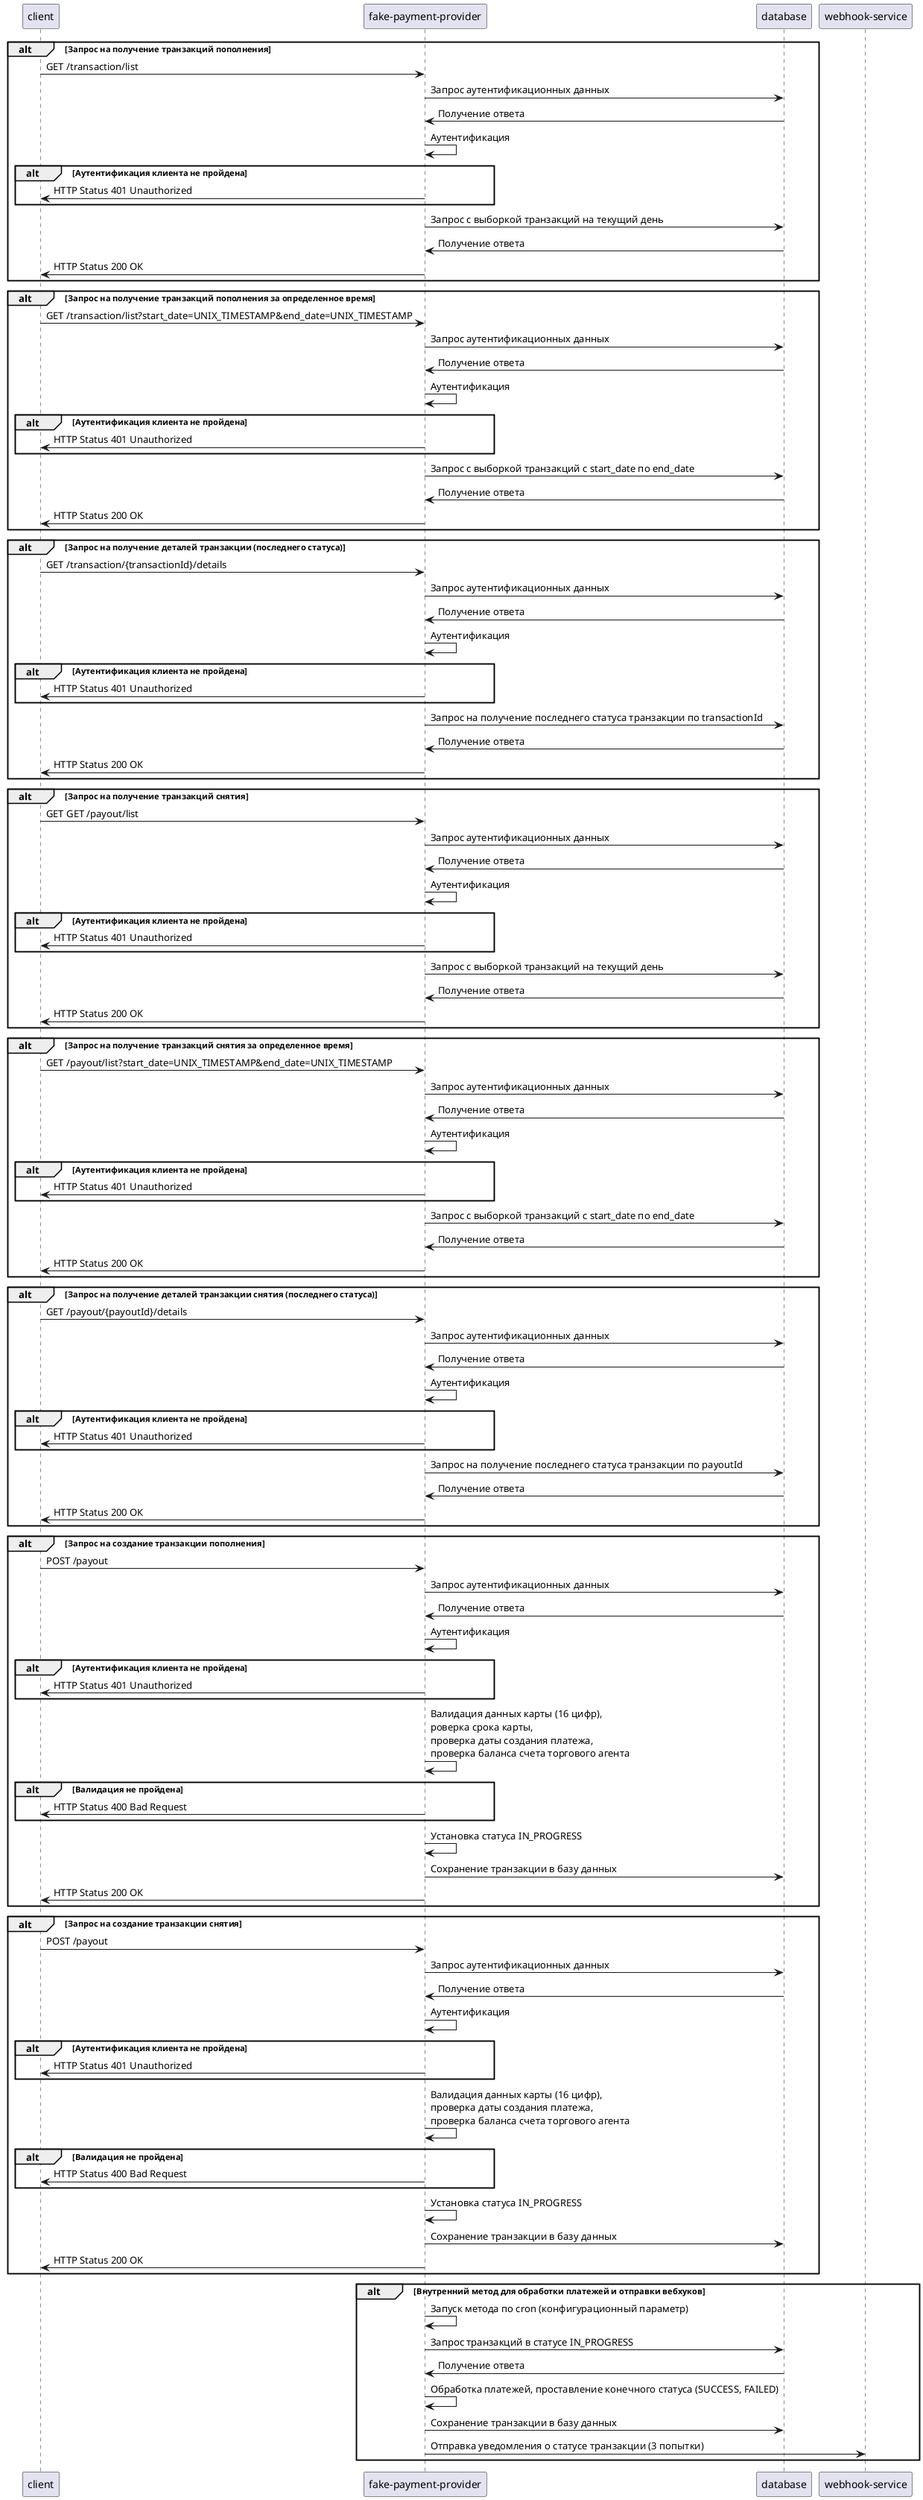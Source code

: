 @startuml
participant client as client
participant "fake-payment-provider" as mcs
participant database as db
participant "webhook-service" as whook

alt Запрос на получение транзакций пополнения
client -> mcs: GET /transaction/list

mcs -> db: Запрос аутентификационных данных
db-> mcs: Получение ответа
mcs -> mcs: Аутентификация
alt Аутентификация клиента не пройдена
mcs -> client: HTTP Status 401 Unauthorized
end group

mcs  -> db: Запрос с выборкой транзакций на текущий день
db-> mcs: Получение ответа
mcs -> client: HTTP Status 200 ОК
end group

alt Запрос на получение транзакций пополнения за определенное время
client -> mcs: GET /transaction/list?start_date=UNIX_TIMESTAMP&end_date=UNIX_TIMESTAMP

mcs -> db: Запрос аутентификационных данных
db-> mcs: Получение ответа
mcs -> mcs: Аутентификация
alt Аутентификация клиента не пройдена
mcs -> client: HTTP Status 401 Unauthorized
end group

mcs  -> db: Запрос с выборкой транзакций с start_date по end_date
db -> mcs: Получение ответа
mcs -> client: HTTP Status 200 ОК
end group

alt Запрос на получение деталей транзакции (последнего статуса)
client -> mcs: GET /transaction/{transactionId}/details

mcs -> db: Запрос аутентификационных данных
db-> mcs: Получение ответа
mcs -> mcs: Аутентификация
alt Аутентификация клиента не пройдена
mcs -> client: HTTP Status 401 Unauthorized
end group

mcs -> db: Запрос на получение последнего статуса транзакции по transactionId
db -> mcs: Получение ответа
mcs -> client: HTTP Status 200 ОК
end group

alt Запрос на получение транзакций снятия
client -> mcs: GET GET /payout/list

mcs -> db: Запрос аутентификационных данных
db-> mcs: Получение ответа
mcs -> mcs: Аутентификация
alt Аутентификация клиента не пройдена
mcs -> client: HTTP Status 401 Unauthorized
end group

mcs  -> db: Запрос с выборкой транзакций на текущий день
db-> mcs: Получение ответа
mcs -> client: HTTP Status 200 ОК
end group

alt Запрос на получение транзакций снятия за определенное время
client -> mcs: GET /payout/list?start_date=UNIX_TIMESTAMP&end_date=UNIX_TIMESTAMP

mcs -> db: Запрос аутентификационных данных
db-> mcs: Получение ответа
mcs -> mcs: Аутентификация
alt Аутентификация клиента не пройдена
mcs -> client: HTTP Status 401 Unauthorized
end group

mcs  -> db: Запрос с выборкой транзакций с start_date по end_date
db -> mcs: Получение ответа
mcs -> client: HTTP Status 200 ОК
end group

alt Запрос на получение деталей транзакции снятия (последнего статуса)
client -> mcs: GET /payout/{payoutId}/details

mcs -> db: Запрос аутентификационных данных
db-> mcs: Получение ответа
mcs -> mcs: Аутентификация
alt Аутентификация клиента не пройдена
mcs -> client: HTTP Status 401 Unauthorized
end group

mcs -> db: Запрос на получение последнего статуса транзакции по payoutId
db -> mcs: Получение ответа
mcs -> client: HTTP Status 200 ОК
end group

alt Запрос на создание транзакции пополнения
client -> mcs: POST /payout

mcs -> db: Запрос аутентификационных данных
db-> mcs: Получение ответа
mcs -> mcs: Аутентификация
alt Аутентификация клиента не пройдена
mcs -> client: HTTP Status 401 Unauthorized
end group

mcs -> mcs: Валидация данных карты (16 цифр),\nроверка срока карты,\nпроверка даты создания платежа,\nпроверка баланса счета торгового агента
alt Валидация не пройдена
mcs -> client: HTTP Status 400 Bad Request
end group

mcs -> mcs: Установка статуса IN_PROGRESS
mcs -> db: Сохранение транзакции в базу данных
mcs -> client: HTTP Status 200 ОК
end group

alt Запрос на создание транзакции снятия
client -> mcs: POST /payout

mcs -> db: Запрос аутентификационных данных
db-> mcs: Получение ответа
mcs -> mcs: Аутентификация
alt Аутентификация клиента не пройдена
mcs -> client: HTTP Status 401 Unauthorized
end group

mcs -> mcs: Валидация данных карты (16 цифр),\nпроверка даты создания платежа,\nпроверка баланса счета торгового агента
alt Валидация не пройдена
mcs -> client: HTTP Status 400 Bad Request
end group

mcs -> mcs: Установка статуса IN_PROGRESS
mcs -> db: Сохранение транзакции в базу данных
mcs -> client: HTTP Status 200 ОК
end group

alt Внутренний метод для обработки платежей и отправки вебхуков
mcs -> mcs : Запуск метода по cron (конфигурационный параметр)
mcs -> db: Запрос транзакций в статусе IN_PROGRESS
db -> mcs: Получение ответа

mcs -> mcs: Обработка платежей, проставление конечного статуса (SUCCESS, FAILED)
mcs -> db: Сохранение транзакции в базу данных
mcs -> whook: Отправка уведомления о статусе транзакции (3 попытки)
end group
@enduml